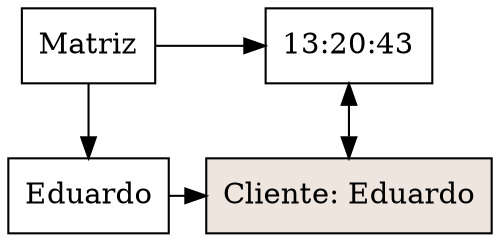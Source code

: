 digraph G{
node [shape = box]
raiz[label="Matriz"  group=1];
423083553 [label="Eduardo" group = 1];
140457578 [label="13:20:43" group = 419];
raiz ->423083553
raiz ->140457578
{ rank  = same; raiz 
140457578;
}
264512362 [style=filled,fillcolor=seashell2,label= "Cliente: Eduardo" group = 419 ];
423083553->264512362
{ rank = same; 423083553;
264512362;
}
140457578->264512362[dir=both];
}
